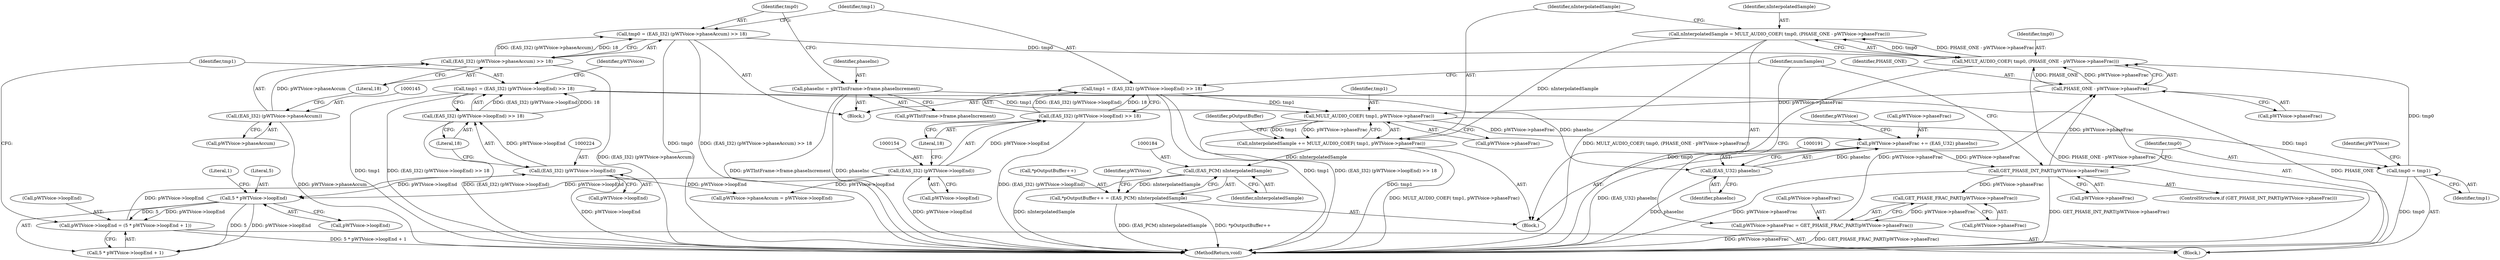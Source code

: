 digraph "0_Android_3ac044334c3ff6a61cb4238ff3ddaf17c7efcf49_2@integer" {
"1000163" [label="(Call,nInterpolatedSample = MULT_AUDIO_COEF( tmp0, (PHASE_ONE - pWTVoice->phaseFrac)))"];
"1000165" [label="(Call,MULT_AUDIO_COEF( tmp0, (PHASE_ONE - pWTVoice->phaseFrac)))"];
"1000141" [label="(Call,tmp0 = (EAS_I32) (pWTVoice->phaseAccum) >> 18)"];
"1000143" [label="(Call,(EAS_I32) (pWTVoice->phaseAccum) >> 18)"];
"1000144" [label="(Call,(EAS_I32) (pWTVoice->phaseAccum))"];
"1000199" [label="(Call,tmp0 = tmp1)"];
"1000174" [label="(Call,MULT_AUDIO_COEF( tmp1, pWTVoice->phaseFrac))"];
"1000220" [label="(Call,tmp1 = (EAS_I32) (pWTVoice->loopEnd) >> 18)"];
"1000222" [label="(Call,(EAS_I32) (pWTVoice->loopEnd) >> 18)"];
"1000223" [label="(Call,(EAS_I32) (pWTVoice->loopEnd))"];
"1000209" [label="(Call,pWTVoice->loopEnd = (5 * pWTVoice->loopEnd + 1))"];
"1000214" [label="(Call,5 * pWTVoice->loopEnd)"];
"1000153" [label="(Call,(EAS_I32) (pWTVoice->loopEnd))"];
"1000150" [label="(Call,tmp1 = (EAS_I32) (pWTVoice->loopEnd) >> 18)"];
"1000152" [label="(Call,(EAS_I32) (pWTVoice->loopEnd) >> 18)"];
"1000167" [label="(Call,PHASE_ONE - pWTVoice->phaseFrac)"];
"1000194" [label="(Call,GET_PHASE_INT_PART(pWTVoice->phaseFrac))"];
"1000186" [label="(Call,pWTVoice->phaseFrac += (EAS_U32) phaseInc)"];
"1000190" [label="(Call,(EAS_U32) phaseInc)"];
"1000134" [label="(Call,phaseInc = pWTIntFrame->frame.phaseIncrement)"];
"1000229" [label="(Call,pWTVoice->phaseFrac = GET_PHASE_FRAC_PART(pWTVoice->phaseFrac))"];
"1000233" [label="(Call,GET_PHASE_FRAC_PART(pWTVoice->phaseFrac))"];
"1000172" [label="(Call,nInterpolatedSample += MULT_AUDIO_COEF( tmp1, pWTVoice->phaseFrac))"];
"1000183" [label="(Call,(EAS_PCM) nInterpolatedSample)"];
"1000179" [label="(Call,*pOutputBuffer++ = (EAS_PCM) nInterpolatedSample)"];
"1000182" [label="(Identifier,pOutputBuffer)"];
"1000166" [label="(Identifier,tmp0)"];
"1000188" [label="(Identifier,pWTVoice)"];
"1000175" [label="(Identifier,tmp1)"];
"1000198" [label="(Block,)"];
"1000196" [label="(Identifier,pWTVoice)"];
"1000220" [label="(Call,tmp1 = (EAS_I32) (pWTVoice->loopEnd) >> 18)"];
"1000221" [label="(Identifier,tmp1)"];
"1000151" [label="(Identifier,tmp1)"];
"1000186" [label="(Call,pWTVoice->phaseFrac += (EAS_U32) phaseInc)"];
"1000143" [label="(Call,(EAS_I32) (pWTVoice->phaseAccum) >> 18)"];
"1000223" [label="(Call,(EAS_I32) (pWTVoice->loopEnd))"];
"1000167" [label="(Call,PHASE_ONE - pWTVoice->phaseFrac)"];
"1000194" [label="(Call,GET_PHASE_INT_PART(pWTVoice->phaseFrac))"];
"1000215" [label="(Literal,5)"];
"1000222" [label="(Call,(EAS_I32) (pWTVoice->loopEnd) >> 18)"];
"1000180" [label="(Call,*pOutputBuffer++)"];
"1000155" [label="(Call,pWTVoice->loopEnd)"];
"1000225" [label="(Call,pWTVoice->loopEnd)"];
"1000141" [label="(Call,tmp0 = (EAS_I32) (pWTVoice->phaseAccum) >> 18)"];
"1000109" [label="(Block,)"];
"1000204" [label="(Identifier,pWTVoice)"];
"1000213" [label="(Call,5 * pWTVoice->loopEnd + 1)"];
"1000165" [label="(Call,MULT_AUDIO_COEF( tmp0, (PHASE_ONE - pWTVoice->phaseFrac)))"];
"1000210" [label="(Call,pWTVoice->loopEnd)"];
"1000190" [label="(Call,(EAS_U32) phaseInc)"];
"1000219" [label="(Literal,1)"];
"1000142" [label="(Identifier,tmp0)"];
"1000164" [label="(Identifier,nInterpolatedSample)"];
"1000161" [label="(Identifier,numSamples)"];
"1000136" [label="(Call,pWTIntFrame->frame.phaseIncrement)"];
"1000214" [label="(Call,5 * pWTVoice->loopEnd)"];
"1000216" [label="(Call,pWTVoice->loopEnd)"];
"1000169" [label="(Call,pWTVoice->phaseFrac)"];
"1000135" [label="(Identifier,phaseInc)"];
"1000200" [label="(Identifier,tmp0)"];
"1000230" [label="(Call,pWTVoice->phaseFrac)"];
"1000146" [label="(Call,pWTVoice->phaseAccum)"];
"1000183" [label="(Call,(EAS_PCM) nInterpolatedSample)"];
"1000237" [label="(MethodReturn,void)"];
"1000153" [label="(Call,(EAS_I32) (pWTVoice->loopEnd))"];
"1000229" [label="(Call,pWTVoice->phaseFrac = GET_PHASE_FRAC_PART(pWTVoice->phaseFrac))"];
"1000187" [label="(Call,pWTVoice->phaseFrac)"];
"1000162" [label="(Block,)"];
"1000168" [label="(Identifier,PHASE_ONE)"];
"1000163" [label="(Call,nInterpolatedSample = MULT_AUDIO_COEF( tmp0, (PHASE_ONE - pWTVoice->phaseFrac)))"];
"1000228" [label="(Literal,18)"];
"1000202" [label="(Call,pWTVoice->phaseAccum = pWTVoice->loopEnd)"];
"1000149" [label="(Literal,18)"];
"1000233" [label="(Call,GET_PHASE_FRAC_PART(pWTVoice->phaseFrac))"];
"1000195" [label="(Call,pWTVoice->phaseFrac)"];
"1000201" [label="(Identifier,tmp1)"];
"1000179" [label="(Call,*pOutputBuffer++ = (EAS_PCM) nInterpolatedSample)"];
"1000176" [label="(Call,pWTVoice->phaseFrac)"];
"1000134" [label="(Call,phaseInc = pWTIntFrame->frame.phaseIncrement)"];
"1000192" [label="(Identifier,phaseInc)"];
"1000174" [label="(Call,MULT_AUDIO_COEF( tmp1, pWTVoice->phaseFrac))"];
"1000152" [label="(Call,(EAS_I32) (pWTVoice->loopEnd) >> 18)"];
"1000231" [label="(Identifier,pWTVoice)"];
"1000173" [label="(Identifier,nInterpolatedSample)"];
"1000209" [label="(Call,pWTVoice->loopEnd = (5 * pWTVoice->loopEnd + 1))"];
"1000150" [label="(Call,tmp1 = (EAS_I32) (pWTVoice->loopEnd) >> 18)"];
"1000234" [label="(Call,pWTVoice->phaseFrac)"];
"1000172" [label="(Call,nInterpolatedSample += MULT_AUDIO_COEF( tmp1, pWTVoice->phaseFrac))"];
"1000158" [label="(Literal,18)"];
"1000199" [label="(Call,tmp0 = tmp1)"];
"1000193" [label="(ControlStructure,if (GET_PHASE_INT_PART(pWTVoice->phaseFrac)))"];
"1000185" [label="(Identifier,nInterpolatedSample)"];
"1000144" [label="(Call,(EAS_I32) (pWTVoice->phaseAccum))"];
"1000163" -> "1000162"  [label="AST: "];
"1000163" -> "1000165"  [label="CFG: "];
"1000164" -> "1000163"  [label="AST: "];
"1000165" -> "1000163"  [label="AST: "];
"1000173" -> "1000163"  [label="CFG: "];
"1000163" -> "1000237"  [label="DDG: MULT_AUDIO_COEF( tmp0, (PHASE_ONE - pWTVoice->phaseFrac))"];
"1000165" -> "1000163"  [label="DDG: tmp0"];
"1000165" -> "1000163"  [label="DDG: PHASE_ONE - pWTVoice->phaseFrac"];
"1000163" -> "1000172"  [label="DDG: nInterpolatedSample"];
"1000165" -> "1000167"  [label="CFG: "];
"1000166" -> "1000165"  [label="AST: "];
"1000167" -> "1000165"  [label="AST: "];
"1000165" -> "1000237"  [label="DDG: tmp0"];
"1000165" -> "1000237"  [label="DDG: PHASE_ONE - pWTVoice->phaseFrac"];
"1000141" -> "1000165"  [label="DDG: tmp0"];
"1000199" -> "1000165"  [label="DDG: tmp0"];
"1000167" -> "1000165"  [label="DDG: PHASE_ONE"];
"1000167" -> "1000165"  [label="DDG: pWTVoice->phaseFrac"];
"1000141" -> "1000109"  [label="AST: "];
"1000141" -> "1000143"  [label="CFG: "];
"1000142" -> "1000141"  [label="AST: "];
"1000143" -> "1000141"  [label="AST: "];
"1000151" -> "1000141"  [label="CFG: "];
"1000141" -> "1000237"  [label="DDG: tmp0"];
"1000141" -> "1000237"  [label="DDG: (EAS_I32) (pWTVoice->phaseAccum) >> 18"];
"1000143" -> "1000141"  [label="DDG: (EAS_I32) (pWTVoice->phaseAccum)"];
"1000143" -> "1000141"  [label="DDG: 18"];
"1000143" -> "1000149"  [label="CFG: "];
"1000144" -> "1000143"  [label="AST: "];
"1000149" -> "1000143"  [label="AST: "];
"1000143" -> "1000237"  [label="DDG: (EAS_I32) (pWTVoice->phaseAccum)"];
"1000144" -> "1000143"  [label="DDG: pWTVoice->phaseAccum"];
"1000144" -> "1000146"  [label="CFG: "];
"1000145" -> "1000144"  [label="AST: "];
"1000146" -> "1000144"  [label="AST: "];
"1000149" -> "1000144"  [label="CFG: "];
"1000144" -> "1000237"  [label="DDG: pWTVoice->phaseAccum"];
"1000199" -> "1000198"  [label="AST: "];
"1000199" -> "1000201"  [label="CFG: "];
"1000200" -> "1000199"  [label="AST: "];
"1000201" -> "1000199"  [label="AST: "];
"1000204" -> "1000199"  [label="CFG: "];
"1000199" -> "1000237"  [label="DDG: tmp0"];
"1000174" -> "1000199"  [label="DDG: tmp1"];
"1000174" -> "1000172"  [label="AST: "];
"1000174" -> "1000176"  [label="CFG: "];
"1000175" -> "1000174"  [label="AST: "];
"1000176" -> "1000174"  [label="AST: "];
"1000172" -> "1000174"  [label="CFG: "];
"1000174" -> "1000237"  [label="DDG: tmp1"];
"1000174" -> "1000172"  [label="DDG: tmp1"];
"1000174" -> "1000172"  [label="DDG: pWTVoice->phaseFrac"];
"1000220" -> "1000174"  [label="DDG: tmp1"];
"1000150" -> "1000174"  [label="DDG: tmp1"];
"1000167" -> "1000174"  [label="DDG: pWTVoice->phaseFrac"];
"1000174" -> "1000186"  [label="DDG: pWTVoice->phaseFrac"];
"1000220" -> "1000198"  [label="AST: "];
"1000220" -> "1000222"  [label="CFG: "];
"1000221" -> "1000220"  [label="AST: "];
"1000222" -> "1000220"  [label="AST: "];
"1000231" -> "1000220"  [label="CFG: "];
"1000220" -> "1000237"  [label="DDG: (EAS_I32) (pWTVoice->loopEnd) >> 18"];
"1000220" -> "1000237"  [label="DDG: tmp1"];
"1000222" -> "1000220"  [label="DDG: (EAS_I32) (pWTVoice->loopEnd)"];
"1000222" -> "1000220"  [label="DDG: 18"];
"1000222" -> "1000228"  [label="CFG: "];
"1000223" -> "1000222"  [label="AST: "];
"1000228" -> "1000222"  [label="AST: "];
"1000222" -> "1000237"  [label="DDG: (EAS_I32) (pWTVoice->loopEnd)"];
"1000223" -> "1000222"  [label="DDG: pWTVoice->loopEnd"];
"1000223" -> "1000225"  [label="CFG: "];
"1000224" -> "1000223"  [label="AST: "];
"1000225" -> "1000223"  [label="AST: "];
"1000228" -> "1000223"  [label="CFG: "];
"1000223" -> "1000237"  [label="DDG: pWTVoice->loopEnd"];
"1000223" -> "1000202"  [label="DDG: pWTVoice->loopEnd"];
"1000223" -> "1000214"  [label="DDG: pWTVoice->loopEnd"];
"1000209" -> "1000223"  [label="DDG: pWTVoice->loopEnd"];
"1000209" -> "1000198"  [label="AST: "];
"1000209" -> "1000213"  [label="CFG: "];
"1000210" -> "1000209"  [label="AST: "];
"1000213" -> "1000209"  [label="AST: "];
"1000221" -> "1000209"  [label="CFG: "];
"1000209" -> "1000237"  [label="DDG: 5 * pWTVoice->loopEnd + 1"];
"1000214" -> "1000209"  [label="DDG: 5"];
"1000214" -> "1000209"  [label="DDG: pWTVoice->loopEnd"];
"1000214" -> "1000213"  [label="AST: "];
"1000214" -> "1000216"  [label="CFG: "];
"1000215" -> "1000214"  [label="AST: "];
"1000216" -> "1000214"  [label="AST: "];
"1000219" -> "1000214"  [label="CFG: "];
"1000214" -> "1000213"  [label="DDG: 5"];
"1000214" -> "1000213"  [label="DDG: pWTVoice->loopEnd"];
"1000153" -> "1000214"  [label="DDG: pWTVoice->loopEnd"];
"1000153" -> "1000152"  [label="AST: "];
"1000153" -> "1000155"  [label="CFG: "];
"1000154" -> "1000153"  [label="AST: "];
"1000155" -> "1000153"  [label="AST: "];
"1000158" -> "1000153"  [label="CFG: "];
"1000153" -> "1000237"  [label="DDG: pWTVoice->loopEnd"];
"1000153" -> "1000152"  [label="DDG: pWTVoice->loopEnd"];
"1000153" -> "1000202"  [label="DDG: pWTVoice->loopEnd"];
"1000150" -> "1000109"  [label="AST: "];
"1000150" -> "1000152"  [label="CFG: "];
"1000151" -> "1000150"  [label="AST: "];
"1000152" -> "1000150"  [label="AST: "];
"1000161" -> "1000150"  [label="CFG: "];
"1000150" -> "1000237"  [label="DDG: tmp1"];
"1000150" -> "1000237"  [label="DDG: (EAS_I32) (pWTVoice->loopEnd) >> 18"];
"1000152" -> "1000150"  [label="DDG: (EAS_I32) (pWTVoice->loopEnd)"];
"1000152" -> "1000150"  [label="DDG: 18"];
"1000152" -> "1000158"  [label="CFG: "];
"1000158" -> "1000152"  [label="AST: "];
"1000152" -> "1000237"  [label="DDG: (EAS_I32) (pWTVoice->loopEnd)"];
"1000167" -> "1000169"  [label="CFG: "];
"1000168" -> "1000167"  [label="AST: "];
"1000169" -> "1000167"  [label="AST: "];
"1000167" -> "1000237"  [label="DDG: PHASE_ONE"];
"1000194" -> "1000167"  [label="DDG: pWTVoice->phaseFrac"];
"1000229" -> "1000167"  [label="DDG: pWTVoice->phaseFrac"];
"1000194" -> "1000193"  [label="AST: "];
"1000194" -> "1000195"  [label="CFG: "];
"1000195" -> "1000194"  [label="AST: "];
"1000161" -> "1000194"  [label="CFG: "];
"1000200" -> "1000194"  [label="CFG: "];
"1000194" -> "1000237"  [label="DDG: GET_PHASE_INT_PART(pWTVoice->phaseFrac)"];
"1000194" -> "1000237"  [label="DDG: pWTVoice->phaseFrac"];
"1000186" -> "1000194"  [label="DDG: pWTVoice->phaseFrac"];
"1000194" -> "1000233"  [label="DDG: pWTVoice->phaseFrac"];
"1000186" -> "1000162"  [label="AST: "];
"1000186" -> "1000190"  [label="CFG: "];
"1000187" -> "1000186"  [label="AST: "];
"1000190" -> "1000186"  [label="AST: "];
"1000196" -> "1000186"  [label="CFG: "];
"1000186" -> "1000237"  [label="DDG: (EAS_U32) phaseInc"];
"1000190" -> "1000186"  [label="DDG: phaseInc"];
"1000190" -> "1000192"  [label="CFG: "];
"1000191" -> "1000190"  [label="AST: "];
"1000192" -> "1000190"  [label="AST: "];
"1000190" -> "1000237"  [label="DDG: phaseInc"];
"1000134" -> "1000190"  [label="DDG: phaseInc"];
"1000134" -> "1000109"  [label="AST: "];
"1000134" -> "1000136"  [label="CFG: "];
"1000135" -> "1000134"  [label="AST: "];
"1000136" -> "1000134"  [label="AST: "];
"1000142" -> "1000134"  [label="CFG: "];
"1000134" -> "1000237"  [label="DDG: phaseInc"];
"1000134" -> "1000237"  [label="DDG: pWTIntFrame->frame.phaseIncrement"];
"1000229" -> "1000198"  [label="AST: "];
"1000229" -> "1000233"  [label="CFG: "];
"1000230" -> "1000229"  [label="AST: "];
"1000233" -> "1000229"  [label="AST: "];
"1000161" -> "1000229"  [label="CFG: "];
"1000229" -> "1000237"  [label="DDG: GET_PHASE_FRAC_PART(pWTVoice->phaseFrac)"];
"1000229" -> "1000237"  [label="DDG: pWTVoice->phaseFrac"];
"1000233" -> "1000229"  [label="DDG: pWTVoice->phaseFrac"];
"1000233" -> "1000234"  [label="CFG: "];
"1000234" -> "1000233"  [label="AST: "];
"1000172" -> "1000162"  [label="AST: "];
"1000173" -> "1000172"  [label="AST: "];
"1000182" -> "1000172"  [label="CFG: "];
"1000172" -> "1000237"  [label="DDG: MULT_AUDIO_COEF( tmp1, pWTVoice->phaseFrac)"];
"1000172" -> "1000183"  [label="DDG: nInterpolatedSample"];
"1000183" -> "1000179"  [label="AST: "];
"1000183" -> "1000185"  [label="CFG: "];
"1000184" -> "1000183"  [label="AST: "];
"1000185" -> "1000183"  [label="AST: "];
"1000179" -> "1000183"  [label="CFG: "];
"1000183" -> "1000237"  [label="DDG: nInterpolatedSample"];
"1000183" -> "1000179"  [label="DDG: nInterpolatedSample"];
"1000179" -> "1000162"  [label="AST: "];
"1000180" -> "1000179"  [label="AST: "];
"1000188" -> "1000179"  [label="CFG: "];
"1000179" -> "1000237"  [label="DDG: *pOutputBuffer++"];
"1000179" -> "1000237"  [label="DDG: (EAS_PCM) nInterpolatedSample"];
}
